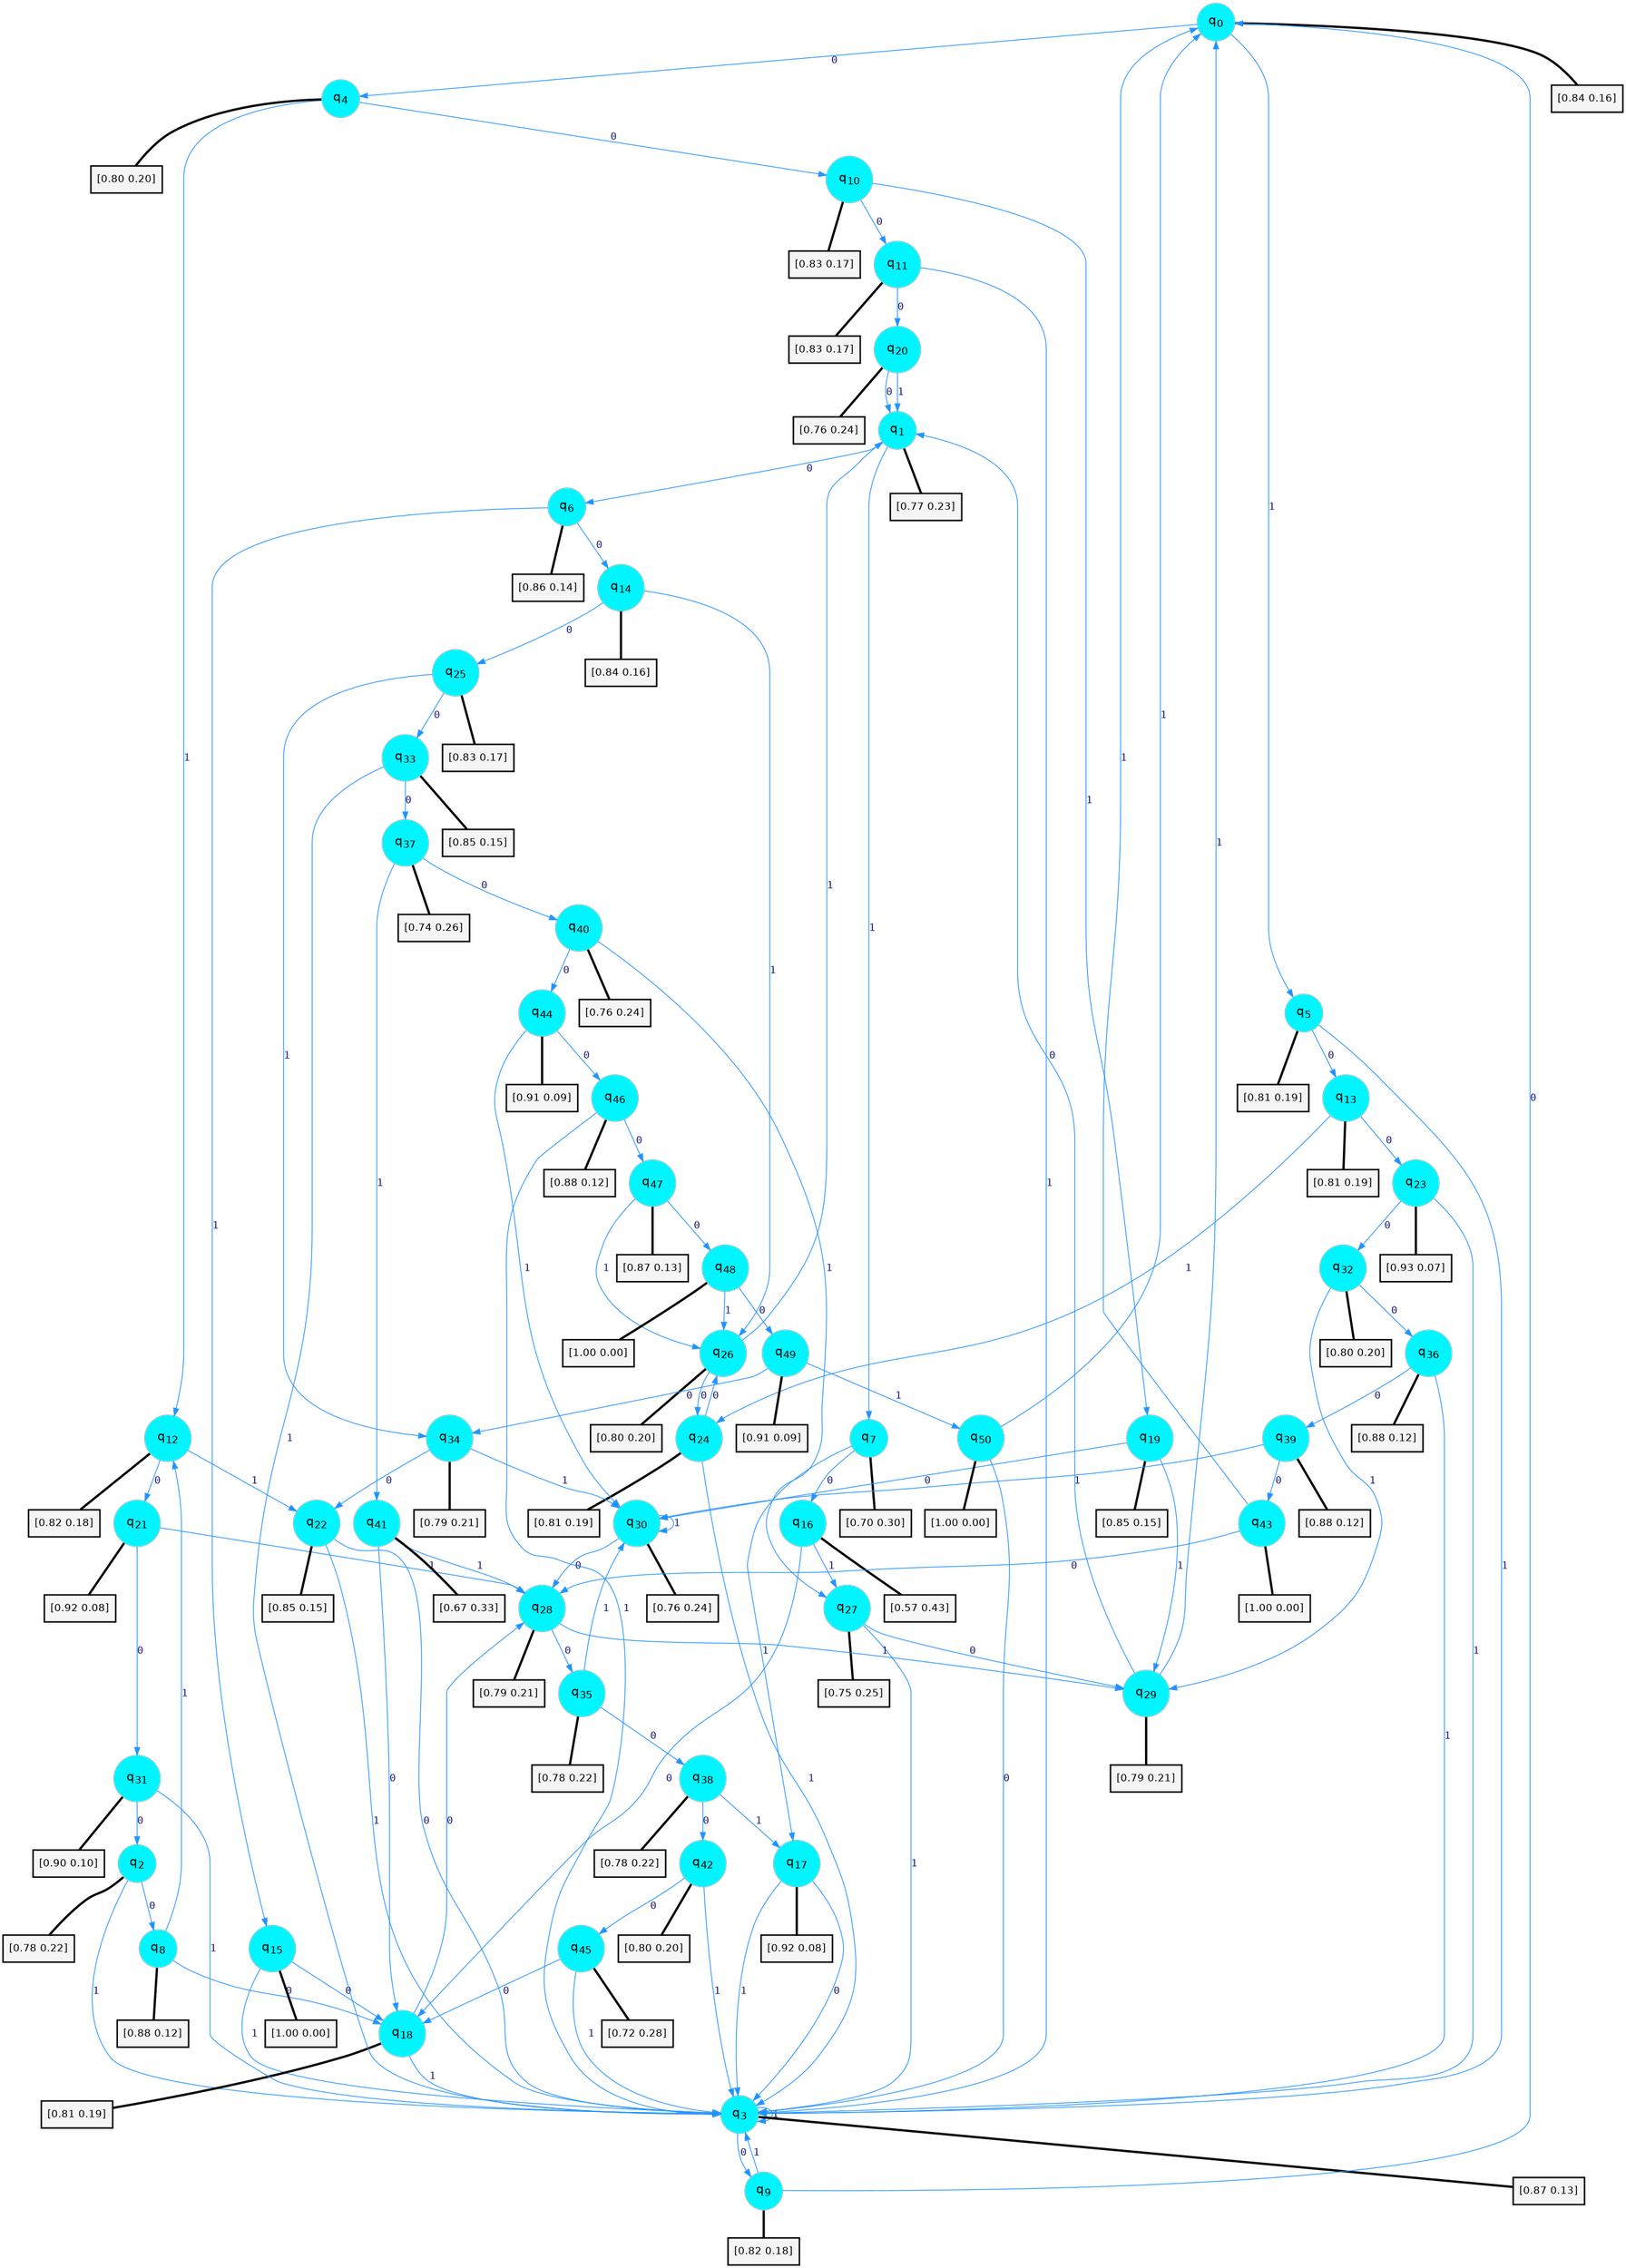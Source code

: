 digraph G {
graph [
bgcolor=transparent, dpi=300, rankdir=TD, size="40,25"];
node [
color=gray, fillcolor=turquoise1, fontcolor=black, fontname=Helvetica, fontsize=16, fontweight=bold, shape=circle, style=filled];
edge [
arrowsize=1, color=dodgerblue1, fontcolor=midnightblue, fontname=courier, fontweight=bold, penwidth=1, style=solid, weight=20];
0[label=<q<SUB>0</SUB>>];
1[label=<q<SUB>1</SUB>>];
2[label=<q<SUB>2</SUB>>];
3[label=<q<SUB>3</SUB>>];
4[label=<q<SUB>4</SUB>>];
5[label=<q<SUB>5</SUB>>];
6[label=<q<SUB>6</SUB>>];
7[label=<q<SUB>7</SUB>>];
8[label=<q<SUB>8</SUB>>];
9[label=<q<SUB>9</SUB>>];
10[label=<q<SUB>10</SUB>>];
11[label=<q<SUB>11</SUB>>];
12[label=<q<SUB>12</SUB>>];
13[label=<q<SUB>13</SUB>>];
14[label=<q<SUB>14</SUB>>];
15[label=<q<SUB>15</SUB>>];
16[label=<q<SUB>16</SUB>>];
17[label=<q<SUB>17</SUB>>];
18[label=<q<SUB>18</SUB>>];
19[label=<q<SUB>19</SUB>>];
20[label=<q<SUB>20</SUB>>];
21[label=<q<SUB>21</SUB>>];
22[label=<q<SUB>22</SUB>>];
23[label=<q<SUB>23</SUB>>];
24[label=<q<SUB>24</SUB>>];
25[label=<q<SUB>25</SUB>>];
26[label=<q<SUB>26</SUB>>];
27[label=<q<SUB>27</SUB>>];
28[label=<q<SUB>28</SUB>>];
29[label=<q<SUB>29</SUB>>];
30[label=<q<SUB>30</SUB>>];
31[label=<q<SUB>31</SUB>>];
32[label=<q<SUB>32</SUB>>];
33[label=<q<SUB>33</SUB>>];
34[label=<q<SUB>34</SUB>>];
35[label=<q<SUB>35</SUB>>];
36[label=<q<SUB>36</SUB>>];
37[label=<q<SUB>37</SUB>>];
38[label=<q<SUB>38</SUB>>];
39[label=<q<SUB>39</SUB>>];
40[label=<q<SUB>40</SUB>>];
41[label=<q<SUB>41</SUB>>];
42[label=<q<SUB>42</SUB>>];
43[label=<q<SUB>43</SUB>>];
44[label=<q<SUB>44</SUB>>];
45[label=<q<SUB>45</SUB>>];
46[label=<q<SUB>46</SUB>>];
47[label=<q<SUB>47</SUB>>];
48[label=<q<SUB>48</SUB>>];
49[label=<q<SUB>49</SUB>>];
50[label=<q<SUB>50</SUB>>];
51[label="[0.84 0.16]", shape=box,fontcolor=black, fontname=Helvetica, fontsize=14, penwidth=2, fillcolor=whitesmoke,color=black];
52[label="[0.77 0.23]", shape=box,fontcolor=black, fontname=Helvetica, fontsize=14, penwidth=2, fillcolor=whitesmoke,color=black];
53[label="[0.78 0.22]", shape=box,fontcolor=black, fontname=Helvetica, fontsize=14, penwidth=2, fillcolor=whitesmoke,color=black];
54[label="[0.87 0.13]", shape=box,fontcolor=black, fontname=Helvetica, fontsize=14, penwidth=2, fillcolor=whitesmoke,color=black];
55[label="[0.80 0.20]", shape=box,fontcolor=black, fontname=Helvetica, fontsize=14, penwidth=2, fillcolor=whitesmoke,color=black];
56[label="[0.81 0.19]", shape=box,fontcolor=black, fontname=Helvetica, fontsize=14, penwidth=2, fillcolor=whitesmoke,color=black];
57[label="[0.86 0.14]", shape=box,fontcolor=black, fontname=Helvetica, fontsize=14, penwidth=2, fillcolor=whitesmoke,color=black];
58[label="[0.70 0.30]", shape=box,fontcolor=black, fontname=Helvetica, fontsize=14, penwidth=2, fillcolor=whitesmoke,color=black];
59[label="[0.88 0.12]", shape=box,fontcolor=black, fontname=Helvetica, fontsize=14, penwidth=2, fillcolor=whitesmoke,color=black];
60[label="[0.82 0.18]", shape=box,fontcolor=black, fontname=Helvetica, fontsize=14, penwidth=2, fillcolor=whitesmoke,color=black];
61[label="[0.83 0.17]", shape=box,fontcolor=black, fontname=Helvetica, fontsize=14, penwidth=2, fillcolor=whitesmoke,color=black];
62[label="[0.83 0.17]", shape=box,fontcolor=black, fontname=Helvetica, fontsize=14, penwidth=2, fillcolor=whitesmoke,color=black];
63[label="[0.82 0.18]", shape=box,fontcolor=black, fontname=Helvetica, fontsize=14, penwidth=2, fillcolor=whitesmoke,color=black];
64[label="[0.81 0.19]", shape=box,fontcolor=black, fontname=Helvetica, fontsize=14, penwidth=2, fillcolor=whitesmoke,color=black];
65[label="[0.84 0.16]", shape=box,fontcolor=black, fontname=Helvetica, fontsize=14, penwidth=2, fillcolor=whitesmoke,color=black];
66[label="[1.00 0.00]", shape=box,fontcolor=black, fontname=Helvetica, fontsize=14, penwidth=2, fillcolor=whitesmoke,color=black];
67[label="[0.57 0.43]", shape=box,fontcolor=black, fontname=Helvetica, fontsize=14, penwidth=2, fillcolor=whitesmoke,color=black];
68[label="[0.92 0.08]", shape=box,fontcolor=black, fontname=Helvetica, fontsize=14, penwidth=2, fillcolor=whitesmoke,color=black];
69[label="[0.81 0.19]", shape=box,fontcolor=black, fontname=Helvetica, fontsize=14, penwidth=2, fillcolor=whitesmoke,color=black];
70[label="[0.85 0.15]", shape=box,fontcolor=black, fontname=Helvetica, fontsize=14, penwidth=2, fillcolor=whitesmoke,color=black];
71[label="[0.76 0.24]", shape=box,fontcolor=black, fontname=Helvetica, fontsize=14, penwidth=2, fillcolor=whitesmoke,color=black];
72[label="[0.92 0.08]", shape=box,fontcolor=black, fontname=Helvetica, fontsize=14, penwidth=2, fillcolor=whitesmoke,color=black];
73[label="[0.85 0.15]", shape=box,fontcolor=black, fontname=Helvetica, fontsize=14, penwidth=2, fillcolor=whitesmoke,color=black];
74[label="[0.93 0.07]", shape=box,fontcolor=black, fontname=Helvetica, fontsize=14, penwidth=2, fillcolor=whitesmoke,color=black];
75[label="[0.81 0.19]", shape=box,fontcolor=black, fontname=Helvetica, fontsize=14, penwidth=2, fillcolor=whitesmoke,color=black];
76[label="[0.83 0.17]", shape=box,fontcolor=black, fontname=Helvetica, fontsize=14, penwidth=2, fillcolor=whitesmoke,color=black];
77[label="[0.80 0.20]", shape=box,fontcolor=black, fontname=Helvetica, fontsize=14, penwidth=2, fillcolor=whitesmoke,color=black];
78[label="[0.75 0.25]", shape=box,fontcolor=black, fontname=Helvetica, fontsize=14, penwidth=2, fillcolor=whitesmoke,color=black];
79[label="[0.79 0.21]", shape=box,fontcolor=black, fontname=Helvetica, fontsize=14, penwidth=2, fillcolor=whitesmoke,color=black];
80[label="[0.79 0.21]", shape=box,fontcolor=black, fontname=Helvetica, fontsize=14, penwidth=2, fillcolor=whitesmoke,color=black];
81[label="[0.76 0.24]", shape=box,fontcolor=black, fontname=Helvetica, fontsize=14, penwidth=2, fillcolor=whitesmoke,color=black];
82[label="[0.90 0.10]", shape=box,fontcolor=black, fontname=Helvetica, fontsize=14, penwidth=2, fillcolor=whitesmoke,color=black];
83[label="[0.80 0.20]", shape=box,fontcolor=black, fontname=Helvetica, fontsize=14, penwidth=2, fillcolor=whitesmoke,color=black];
84[label="[0.85 0.15]", shape=box,fontcolor=black, fontname=Helvetica, fontsize=14, penwidth=2, fillcolor=whitesmoke,color=black];
85[label="[0.79 0.21]", shape=box,fontcolor=black, fontname=Helvetica, fontsize=14, penwidth=2, fillcolor=whitesmoke,color=black];
86[label="[0.78 0.22]", shape=box,fontcolor=black, fontname=Helvetica, fontsize=14, penwidth=2, fillcolor=whitesmoke,color=black];
87[label="[0.88 0.12]", shape=box,fontcolor=black, fontname=Helvetica, fontsize=14, penwidth=2, fillcolor=whitesmoke,color=black];
88[label="[0.74 0.26]", shape=box,fontcolor=black, fontname=Helvetica, fontsize=14, penwidth=2, fillcolor=whitesmoke,color=black];
89[label="[0.78 0.22]", shape=box,fontcolor=black, fontname=Helvetica, fontsize=14, penwidth=2, fillcolor=whitesmoke,color=black];
90[label="[0.88 0.12]", shape=box,fontcolor=black, fontname=Helvetica, fontsize=14, penwidth=2, fillcolor=whitesmoke,color=black];
91[label="[0.76 0.24]", shape=box,fontcolor=black, fontname=Helvetica, fontsize=14, penwidth=2, fillcolor=whitesmoke,color=black];
92[label="[0.67 0.33]", shape=box,fontcolor=black, fontname=Helvetica, fontsize=14, penwidth=2, fillcolor=whitesmoke,color=black];
93[label="[0.80 0.20]", shape=box,fontcolor=black, fontname=Helvetica, fontsize=14, penwidth=2, fillcolor=whitesmoke,color=black];
94[label="[1.00 0.00]", shape=box,fontcolor=black, fontname=Helvetica, fontsize=14, penwidth=2, fillcolor=whitesmoke,color=black];
95[label="[0.91 0.09]", shape=box,fontcolor=black, fontname=Helvetica, fontsize=14, penwidth=2, fillcolor=whitesmoke,color=black];
96[label="[0.72 0.28]", shape=box,fontcolor=black, fontname=Helvetica, fontsize=14, penwidth=2, fillcolor=whitesmoke,color=black];
97[label="[0.88 0.12]", shape=box,fontcolor=black, fontname=Helvetica, fontsize=14, penwidth=2, fillcolor=whitesmoke,color=black];
98[label="[0.87 0.13]", shape=box,fontcolor=black, fontname=Helvetica, fontsize=14, penwidth=2, fillcolor=whitesmoke,color=black];
99[label="[1.00 0.00]", shape=box,fontcolor=black, fontname=Helvetica, fontsize=14, penwidth=2, fillcolor=whitesmoke,color=black];
100[label="[0.91 0.09]", shape=box,fontcolor=black, fontname=Helvetica, fontsize=14, penwidth=2, fillcolor=whitesmoke,color=black];
101[label="[1.00 0.00]", shape=box,fontcolor=black, fontname=Helvetica, fontsize=14, penwidth=2, fillcolor=whitesmoke,color=black];
0->4 [label=0];
0->5 [label=1];
0->51 [arrowhead=none, penwidth=3,color=black];
1->6 [label=0];
1->7 [label=1];
1->52 [arrowhead=none, penwidth=3,color=black];
2->8 [label=0];
2->3 [label=1];
2->53 [arrowhead=none, penwidth=3,color=black];
3->9 [label=0];
3->3 [label=1];
3->54 [arrowhead=none, penwidth=3,color=black];
4->10 [label=0];
4->12 [label=1];
4->55 [arrowhead=none, penwidth=3,color=black];
5->13 [label=0];
5->3 [label=1];
5->56 [arrowhead=none, penwidth=3,color=black];
6->14 [label=0];
6->15 [label=1];
6->57 [arrowhead=none, penwidth=3,color=black];
7->16 [label=0];
7->17 [label=1];
7->58 [arrowhead=none, penwidth=3,color=black];
8->18 [label=0];
8->12 [label=1];
8->59 [arrowhead=none, penwidth=3,color=black];
9->0 [label=0];
9->3 [label=1];
9->60 [arrowhead=none, penwidth=3,color=black];
10->11 [label=0];
10->19 [label=1];
10->61 [arrowhead=none, penwidth=3,color=black];
11->20 [label=0];
11->3 [label=1];
11->62 [arrowhead=none, penwidth=3,color=black];
12->21 [label=0];
12->22 [label=1];
12->63 [arrowhead=none, penwidth=3,color=black];
13->23 [label=0];
13->24 [label=1];
13->64 [arrowhead=none, penwidth=3,color=black];
14->25 [label=0];
14->26 [label=1];
14->65 [arrowhead=none, penwidth=3,color=black];
15->18 [label=0];
15->3 [label=1];
15->66 [arrowhead=none, penwidth=3,color=black];
16->18 [label=0];
16->27 [label=1];
16->67 [arrowhead=none, penwidth=3,color=black];
17->3 [label=0];
17->3 [label=1];
17->68 [arrowhead=none, penwidth=3,color=black];
18->28 [label=0];
18->3 [label=1];
18->69 [arrowhead=none, penwidth=3,color=black];
19->30 [label=0];
19->29 [label=1];
19->70 [arrowhead=none, penwidth=3,color=black];
20->1 [label=0];
20->1 [label=1];
20->71 [arrowhead=none, penwidth=3,color=black];
21->31 [label=0];
21->28 [label=1];
21->72 [arrowhead=none, penwidth=3,color=black];
22->3 [label=0];
22->3 [label=1];
22->73 [arrowhead=none, penwidth=3,color=black];
23->32 [label=0];
23->3 [label=1];
23->74 [arrowhead=none, penwidth=3,color=black];
24->26 [label=0];
24->3 [label=1];
24->75 [arrowhead=none, penwidth=3,color=black];
25->33 [label=0];
25->34 [label=1];
25->76 [arrowhead=none, penwidth=3,color=black];
26->24 [label=0];
26->1 [label=1];
26->77 [arrowhead=none, penwidth=3,color=black];
27->29 [label=0];
27->3 [label=1];
27->78 [arrowhead=none, penwidth=3,color=black];
28->35 [label=0];
28->29 [label=1];
28->79 [arrowhead=none, penwidth=3,color=black];
29->1 [label=0];
29->0 [label=1];
29->80 [arrowhead=none, penwidth=3,color=black];
30->28 [label=0];
30->30 [label=1];
30->81 [arrowhead=none, penwidth=3,color=black];
31->2 [label=0];
31->3 [label=1];
31->82 [arrowhead=none, penwidth=3,color=black];
32->36 [label=0];
32->29 [label=1];
32->83 [arrowhead=none, penwidth=3,color=black];
33->37 [label=0];
33->3 [label=1];
33->84 [arrowhead=none, penwidth=3,color=black];
34->22 [label=0];
34->30 [label=1];
34->85 [arrowhead=none, penwidth=3,color=black];
35->38 [label=0];
35->30 [label=1];
35->86 [arrowhead=none, penwidth=3,color=black];
36->39 [label=0];
36->3 [label=1];
36->87 [arrowhead=none, penwidth=3,color=black];
37->40 [label=0];
37->41 [label=1];
37->88 [arrowhead=none, penwidth=3,color=black];
38->42 [label=0];
38->17 [label=1];
38->89 [arrowhead=none, penwidth=3,color=black];
39->43 [label=0];
39->30 [label=1];
39->90 [arrowhead=none, penwidth=3,color=black];
40->44 [label=0];
40->27 [label=1];
40->91 [arrowhead=none, penwidth=3,color=black];
41->18 [label=0];
41->28 [label=1];
41->92 [arrowhead=none, penwidth=3,color=black];
42->45 [label=0];
42->3 [label=1];
42->93 [arrowhead=none, penwidth=3,color=black];
43->28 [label=0];
43->0 [label=1];
43->94 [arrowhead=none, penwidth=3,color=black];
44->46 [label=0];
44->30 [label=1];
44->95 [arrowhead=none, penwidth=3,color=black];
45->18 [label=0];
45->3 [label=1];
45->96 [arrowhead=none, penwidth=3,color=black];
46->47 [label=0];
46->3 [label=1];
46->97 [arrowhead=none, penwidth=3,color=black];
47->48 [label=0];
47->26 [label=1];
47->98 [arrowhead=none, penwidth=3,color=black];
48->49 [label=0];
48->26 [label=1];
48->99 [arrowhead=none, penwidth=3,color=black];
49->34 [label=0];
49->50 [label=1];
49->100 [arrowhead=none, penwidth=3,color=black];
50->3 [label=0];
50->0 [label=1];
50->101 [arrowhead=none, penwidth=3,color=black];
}
